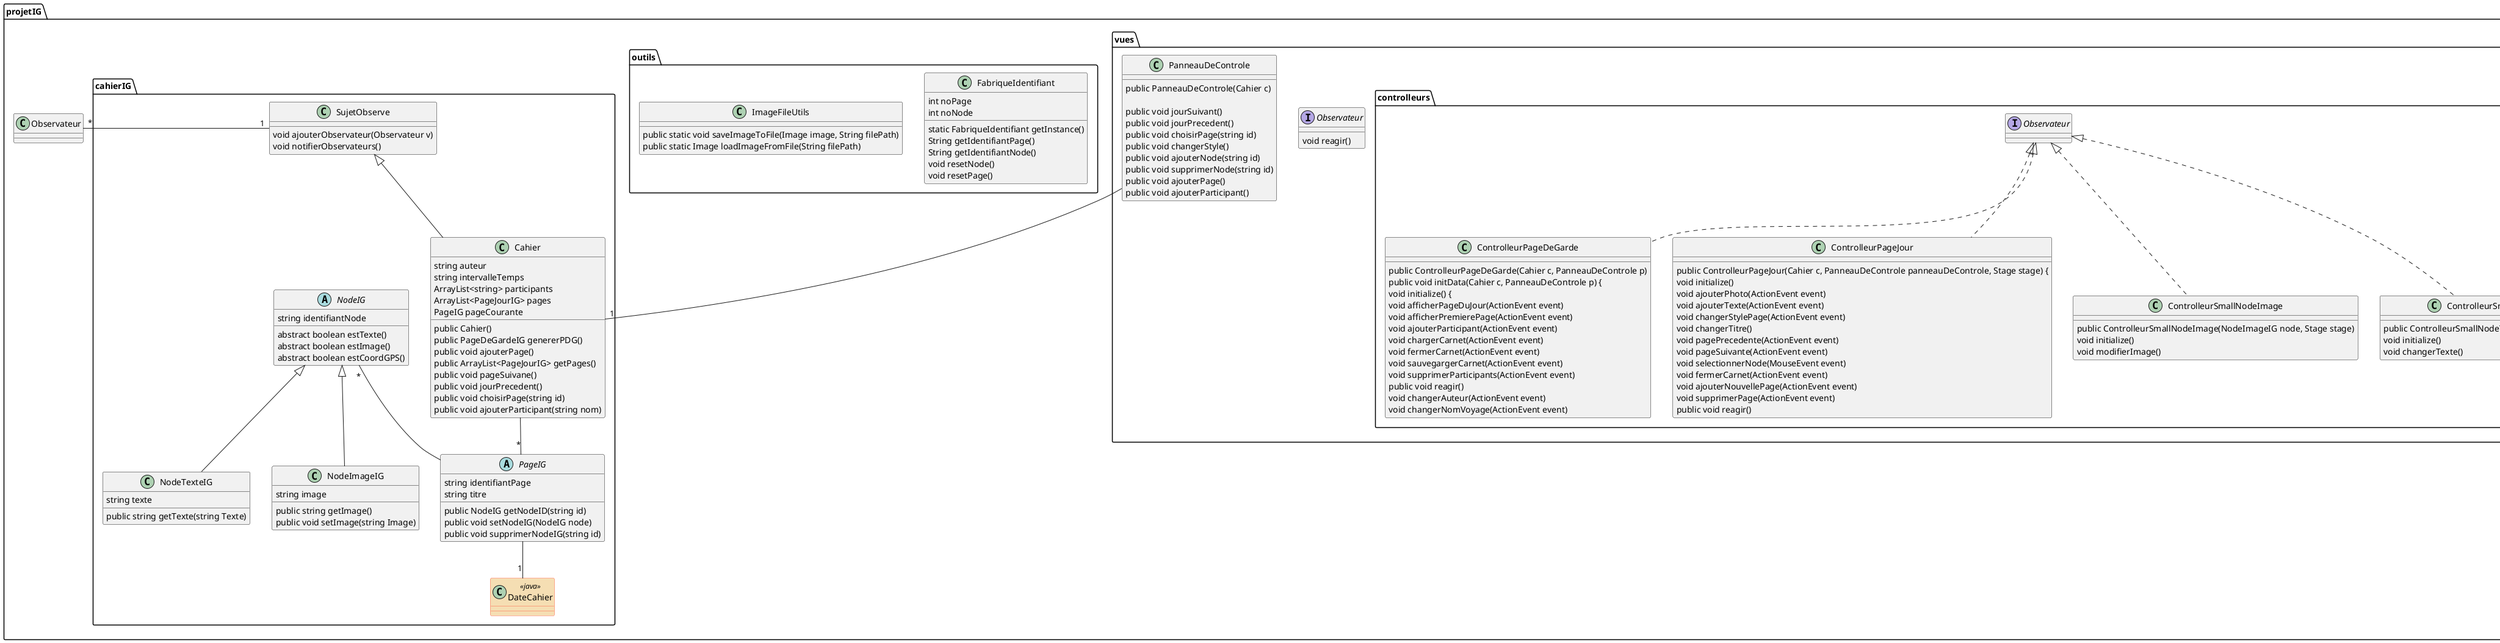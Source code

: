 @startuml

skinparam class {
   BackgroundColor<<java>> Wheat
   BorderColor<<java>> Tomato
}


package projetIG
{

package vues{



interface Observateur {
          void reagir()
        }

class PanneauDeControle
{

public PanneauDeControle(Cahier c)

public void jourSuivant()
public void jourPrecedent()
public void choisirPage(string id)
public void changerStyle()
public void ajouterNode(string id)
public void supprimerNode(string id)
public void ajouterPage()
public void ajouterParticipant()
}

package controlleurs{
class ControlleurPageDeGarde implements Observateur
{
    public ControlleurPageDeGarde(Cahier c, PanneauDeControle p)
    public void initData(Cahier c, PanneauDeControle p) {
    void initialize() {
    void afficherPageDuJour(ActionEvent event)
    void afficherPremierePage(ActionEvent event)
    void ajouterParticipant(ActionEvent event)
    void chargerCarnet(ActionEvent event)
    void fermerCarnet(ActionEvent event)
    void sauvegargerCarnet(ActionEvent event)
    void supprimerParticipants(ActionEvent event)
    public void reagir()
    void changerAuteur(ActionEvent event)
    void changerNomVoyage(ActionEvent event)
}
class ControlleurPageJour implements Observateur
{
    public ControlleurPageJour(Cahier c, PanneauDeControle panneauDeControle, Stage stage) {
    void initialize()
    void ajouterPhoto(ActionEvent event)
    void ajouterTexte(ActionEvent event)
    void changerStylePage(ActionEvent event)
    void changerTitre()
    void pagePrecedente(ActionEvent event)
    void pageSuivante(ActionEvent event)
    void selectionnerNode(MouseEvent event)
    void fermerCarnet(ActionEvent event)
    void ajouterNouvellePage(ActionEvent event)
    void supprimerPage(ActionEvent event)
    public void reagir()
}
class ControlleurSmallNodeImage implements Observateur
{
    public ControlleurSmallNodeImage(NodeImageIG node, Stage stage)
    void initialize()
    void modifierImage()

}
class ControlleurSmallNodeText implements Observateur
{
    public ControlleurSmallNodeText(NodeTexteIG node)
    void initialize()
    void changerTexte()

}

}

}

package outils{


class FabriqueIdentifiant {
int noPage
int noNode
static FabriqueIdentifiant getInstance()
String getIdentifiantPage()
String getIdentifiantNode()
void resetNode()
void resetPage()
}

class ImageFileUtils{
    public static void saveImageToFile(Image image, String filePath)
    public static Image loadImageFromFile(String filePath)
}



}

package cahierIG
{

class DateCahier<<java>>


class SujetObserve {
 void ajouterObservateur(Observateur v)
void notifierObservateurs()
}


class Cahier extends SujetObserve{
string auteur
string intervalleTemps
ArrayList<string> participants
ArrayList<PageJourIG> pages
PageIG pageCourante

public Cahier()
public PageDeGardeIG genererPDG()
public void ajouterPage()
public ArrayList<PageJourIG> getPages()
public void pageSuivane()
public void jourPrecedent()
public void choisirPage(string id)
public void ajouterParticipant(string nom)
}

Abstract PageIG{
string identifiantPage
string titre

public NodeIG getNodeID(string id)
public void setNodeIG(NodeIG node)
public void supprimerNodeIG(string id)
}


Abstract NodeIG
{
string identifiantNode
abstract boolean estTexte()
abstract boolean estImage()
abstract boolean estCoordGPS()
}

class NodeTexteIG extends NodeIG
{
string texte
public string getTexte(string Texte)

}

class NodeImageIG extends NodeIG
{
string image
public string getImage()
public void setImage(string Image)
}


}

SujetObserve "1"-right "*" Observateur
Cahier --"*" PageIG
NodeIG "*"-- PageIG
PageIG --"1" DateCahier
PanneauDeControle --"1" Cahier




}
@enduml
